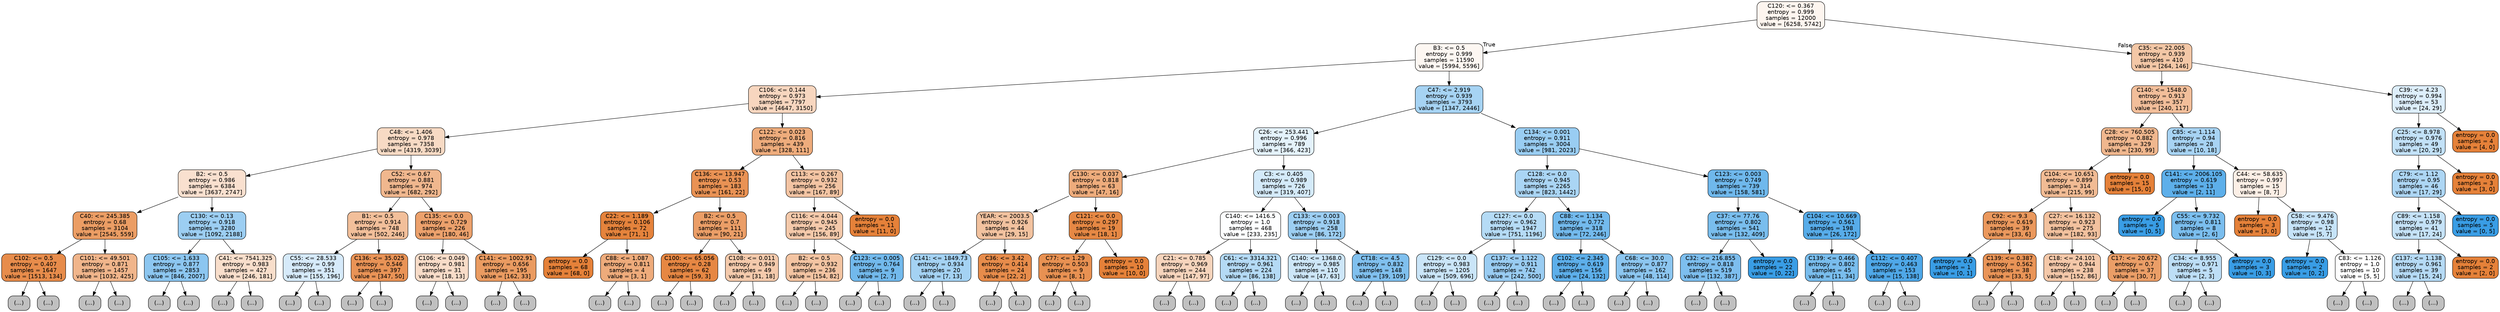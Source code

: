 digraph Tree {
node [shape=box, style="filled, rounded", color="black", fontname=helvetica] ;
edge [fontname=helvetica] ;
0 [label="C120: <= 0.367\nentropy = 0.999\nsamples = 12000\nvalue = [6258, 5742]", fillcolor="#fdf5ef"] ;
1 [label="B3: <= 0.5\nentropy = 0.999\nsamples = 11590\nvalue = [5994, 5596]", fillcolor="#fdf7f2"] ;
0 -> 1 [labeldistance=2.5, labelangle=45, headlabel="True"] ;
2 [label="C106: <= 0.144\nentropy = 0.973\nsamples = 7797\nvalue = [4647, 3150]", fillcolor="#f7d6bf"] ;
1 -> 2 ;
3 [label="C48: <= 1.406\nentropy = 0.978\nsamples = 7358\nvalue = [4319, 3039]", fillcolor="#f7dac4"] ;
2 -> 3 ;
4 [label="B2: <= 0.5\nentropy = 0.986\nsamples = 6384\nvalue = [3637, 2747]", fillcolor="#f9e0cf"] ;
3 -> 4 ;
5 [label="C40: <= 245.385\nentropy = 0.68\nsamples = 3104\nvalue = [2545, 559]", fillcolor="#eb9d64"] ;
4 -> 5 ;
6 [label="C102: <= 0.5\nentropy = 0.407\nsamples = 1647\nvalue = [1513, 134]", fillcolor="#e78c4b"] ;
5 -> 6 ;
7 [label="(...)", fillcolor="#C0C0C0"] ;
6 -> 7 ;
158 [label="(...)", fillcolor="#C0C0C0"] ;
6 -> 158 ;
363 [label="C101: <= 49.501\nentropy = 0.871\nsamples = 1457\nvalue = [1032, 425]", fillcolor="#f0b58b"] ;
5 -> 363 ;
364 [label="(...)", fillcolor="#C0C0C0"] ;
363 -> 364 ;
1037 [label="(...)", fillcolor="#C0C0C0"] ;
363 -> 1037 ;
1124 [label="C130: <= 0.13\nentropy = 0.918\nsamples = 3280\nvalue = [1092, 2188]", fillcolor="#9ccef2"] ;
4 -> 1124 ;
1125 [label="C105: <= 1.633\nentropy = 0.877\nsamples = 2853\nvalue = [846, 2007]", fillcolor="#8cc6f0"] ;
1124 -> 1125 ;
1126 [label="(...)", fillcolor="#C0C0C0"] ;
1125 -> 1126 ;
1863 [label="(...)", fillcolor="#C0C0C0"] ;
1125 -> 1863 ;
2802 [label="C41: <= 7541.325\nentropy = 0.983\nsamples = 427\nvalue = [246, 181]", fillcolor="#f8decb"] ;
1124 -> 2802 ;
2803 [label="(...)", fillcolor="#C0C0C0"] ;
2802 -> 2803 ;
2816 [label="(...)", fillcolor="#C0C0C0"] ;
2802 -> 2816 ;
3057 [label="C52: <= 0.67\nentropy = 0.881\nsamples = 974\nvalue = [682, 292]", fillcolor="#f0b78e"] ;
3 -> 3057 ;
3058 [label="B1: <= 0.5\nentropy = 0.914\nsamples = 748\nvalue = [502, 246]", fillcolor="#f2bf9a"] ;
3057 -> 3058 ;
3059 [label="C55: <= 28.533\nentropy = 0.99\nsamples = 351\nvalue = [155, 196]", fillcolor="#d6eafa"] ;
3058 -> 3059 ;
3060 [label="(...)", fillcolor="#C0C0C0"] ;
3059 -> 3060 ;
3205 [label="(...)", fillcolor="#C0C0C0"] ;
3059 -> 3205 ;
3250 [label="C136: <= 35.025\nentropy = 0.546\nsamples = 397\nvalue = [347, 50]", fillcolor="#e99356"] ;
3058 -> 3250 ;
3251 [label="(...)", fillcolor="#C0C0C0"] ;
3250 -> 3251 ;
3322 [label="(...)", fillcolor="#C0C0C0"] ;
3250 -> 3322 ;
3355 [label="C135: <= 0.0\nentropy = 0.729\nsamples = 226\nvalue = [180, 46]", fillcolor="#eca16c"] ;
3057 -> 3355 ;
3356 [label="C106: <= 0.049\nentropy = 0.981\nsamples = 31\nvalue = [18, 13]", fillcolor="#f8dcc8"] ;
3355 -> 3356 ;
3357 [label="(...)", fillcolor="#C0C0C0"] ;
3356 -> 3357 ;
3380 [label="(...)", fillcolor="#C0C0C0"] ;
3356 -> 3380 ;
3381 [label="C141: <= 1002.91\nentropy = 0.656\nsamples = 195\nvalue = [162, 33]", fillcolor="#ea9b61"] ;
3355 -> 3381 ;
3382 [label="(...)", fillcolor="#C0C0C0"] ;
3381 -> 3382 ;
3383 [label="(...)", fillcolor="#C0C0C0"] ;
3381 -> 3383 ;
3486 [label="C122: <= 0.023\nentropy = 0.816\nsamples = 439\nvalue = [328, 111]", fillcolor="#eeac7c"] ;
2 -> 3486 ;
3487 [label="C136: <= 13.947\nentropy = 0.53\nsamples = 183\nvalue = [161, 22]", fillcolor="#e99254"] ;
3486 -> 3487 ;
3488 [label="C22: <= 1.189\nentropy = 0.106\nsamples = 72\nvalue = [71, 1]", fillcolor="#e5833c"] ;
3487 -> 3488 ;
3489 [label="entropy = 0.0\nsamples = 68\nvalue = [68, 0]", fillcolor="#e58139"] ;
3488 -> 3489 ;
3490 [label="C88: <= 1.087\nentropy = 0.811\nsamples = 4\nvalue = [3, 1]", fillcolor="#eeab7b"] ;
3488 -> 3490 ;
3491 [label="(...)", fillcolor="#C0C0C0"] ;
3490 -> 3491 ;
3492 [label="(...)", fillcolor="#C0C0C0"] ;
3490 -> 3492 ;
3493 [label="B2: <= 0.5\nentropy = 0.7\nsamples = 111\nvalue = [90, 21]", fillcolor="#eb9e67"] ;
3487 -> 3493 ;
3494 [label="C100: <= 65.056\nentropy = 0.28\nsamples = 62\nvalue = [59, 3]", fillcolor="#e68743"] ;
3493 -> 3494 ;
3495 [label="(...)", fillcolor="#C0C0C0"] ;
3494 -> 3495 ;
3506 [label="(...)", fillcolor="#C0C0C0"] ;
3494 -> 3506 ;
3507 [label="C108: <= 0.011\nentropy = 0.949\nsamples = 49\nvalue = [31, 18]", fillcolor="#f4caac"] ;
3493 -> 3507 ;
3508 [label="(...)", fillcolor="#C0C0C0"] ;
3507 -> 3508 ;
3517 [label="(...)", fillcolor="#C0C0C0"] ;
3507 -> 3517 ;
3532 [label="C113: <= 0.267\nentropy = 0.932\nsamples = 256\nvalue = [167, 89]", fillcolor="#f3c4a3"] ;
3486 -> 3532 ;
3533 [label="C116: <= 4.044\nentropy = 0.945\nsamples = 245\nvalue = [156, 89]", fillcolor="#f4c9aa"] ;
3532 -> 3533 ;
3534 [label="B2: <= 0.5\nentropy = 0.932\nsamples = 236\nvalue = [154, 82]", fillcolor="#f3c4a2"] ;
3533 -> 3534 ;
3535 [label="(...)", fillcolor="#C0C0C0"] ;
3534 -> 3535 ;
3564 [label="(...)", fillcolor="#C0C0C0"] ;
3534 -> 3564 ;
3637 [label="C123: <= 0.005\nentropy = 0.764\nsamples = 9\nvalue = [2, 7]", fillcolor="#72b9ec"] ;
3533 -> 3637 ;
3638 [label="(...)", fillcolor="#C0C0C0"] ;
3637 -> 3638 ;
3639 [label="(...)", fillcolor="#C0C0C0"] ;
3637 -> 3639 ;
3648 [label="entropy = 0.0\nsamples = 11\nvalue = [11, 0]", fillcolor="#e58139"] ;
3532 -> 3648 ;
3649 [label="C47: <= 2.919\nentropy = 0.939\nsamples = 3793\nvalue = [1347, 2446]", fillcolor="#a6d3f3"] ;
1 -> 3649 ;
3650 [label="C26: <= 253.441\nentropy = 0.996\nsamples = 789\nvalue = [366, 423]", fillcolor="#e4f2fb"] ;
3649 -> 3650 ;
3651 [label="C130: <= 0.037\nentropy = 0.818\nsamples = 63\nvalue = [47, 16]", fillcolor="#eeac7c"] ;
3650 -> 3651 ;
3652 [label="YEAR: <= 2003.5\nentropy = 0.926\nsamples = 44\nvalue = [29, 15]", fillcolor="#f2c29f"] ;
3651 -> 3652 ;
3653 [label="C141: <= 1849.73\nentropy = 0.934\nsamples = 20\nvalue = [7, 13]", fillcolor="#a4d2f3"] ;
3652 -> 3653 ;
3654 [label="(...)", fillcolor="#C0C0C0"] ;
3653 -> 3654 ;
3663 [label="(...)", fillcolor="#C0C0C0"] ;
3653 -> 3663 ;
3664 [label="C36: <= 3.42\nentropy = 0.414\nsamples = 24\nvalue = [22, 2]", fillcolor="#e78c4b"] ;
3652 -> 3664 ;
3665 [label="(...)", fillcolor="#C0C0C0"] ;
3664 -> 3665 ;
3666 [label="(...)", fillcolor="#C0C0C0"] ;
3664 -> 3666 ;
3669 [label="C121: <= 0.0\nentropy = 0.297\nsamples = 19\nvalue = [18, 1]", fillcolor="#e68844"] ;
3651 -> 3669 ;
3670 [label="C77: <= 1.29\nentropy = 0.503\nsamples = 9\nvalue = [8, 1]", fillcolor="#e89152"] ;
3669 -> 3670 ;
3671 [label="(...)", fillcolor="#C0C0C0"] ;
3670 -> 3671 ;
3672 [label="(...)", fillcolor="#C0C0C0"] ;
3670 -> 3672 ;
3675 [label="entropy = 0.0\nsamples = 10\nvalue = [10, 0]", fillcolor="#e58139"] ;
3669 -> 3675 ;
3676 [label="C3: <= 0.405\nentropy = 0.989\nsamples = 726\nvalue = [319, 407]", fillcolor="#d4eaf9"] ;
3650 -> 3676 ;
3677 [label="C140: <= 1416.5\nentropy = 1.0\nsamples = 468\nvalue = [233, 235]", fillcolor="#fdfeff"] ;
3676 -> 3677 ;
3678 [label="C21: <= 0.785\nentropy = 0.969\nsamples = 244\nvalue = [147, 97]", fillcolor="#f6d4bc"] ;
3677 -> 3678 ;
3679 [label="(...)", fillcolor="#C0C0C0"] ;
3678 -> 3679 ;
3758 [label="(...)", fillcolor="#C0C0C0"] ;
3678 -> 3758 ;
3801 [label="C61: <= 3314.321\nentropy = 0.961\nsamples = 224\nvalue = [86, 138]", fillcolor="#b4daf5"] ;
3677 -> 3801 ;
3802 [label="(...)", fillcolor="#C0C0C0"] ;
3801 -> 3802 ;
3945 [label="(...)", fillcolor="#C0C0C0"] ;
3801 -> 3945 ;
3986 [label="C133: <= 0.003\nentropy = 0.918\nsamples = 258\nvalue = [86, 172]", fillcolor="#9ccef2"] ;
3676 -> 3986 ;
3987 [label="C140: <= 1368.0\nentropy = 0.985\nsamples = 110\nvalue = [47, 63]", fillcolor="#cde6f8"] ;
3986 -> 3987 ;
3988 [label="(...)", fillcolor="#C0C0C0"] ;
3987 -> 3988 ;
3993 [label="(...)", fillcolor="#C0C0C0"] ;
3987 -> 3993 ;
4070 [label="CT18: <= 4.5\nentropy = 0.832\nsamples = 148\nvalue = [39, 109]", fillcolor="#80c0ee"] ;
3986 -> 4070 ;
4071 [label="(...)", fillcolor="#C0C0C0"] ;
4070 -> 4071 ;
4076 [label="(...)", fillcolor="#C0C0C0"] ;
4070 -> 4076 ;
4151 [label="C134: <= 0.001\nentropy = 0.911\nsamples = 3004\nvalue = [981, 2023]", fillcolor="#99cdf2"] ;
3649 -> 4151 ;
4152 [label="C128: <= 0.0\nentropy = 0.945\nsamples = 2265\nvalue = [823, 1442]", fillcolor="#aad5f4"] ;
4151 -> 4152 ;
4153 [label="C127: <= 0.0\nentropy = 0.962\nsamples = 1947\nvalue = [751, 1196]", fillcolor="#b5dbf5"] ;
4152 -> 4153 ;
4154 [label="C129: <= 0.0\nentropy = 0.983\nsamples = 1205\nvalue = [509, 696]", fillcolor="#cae5f8"] ;
4153 -> 4154 ;
4155 [label="(...)", fillcolor="#C0C0C0"] ;
4154 -> 4155 ;
4910 [label="(...)", fillcolor="#C0C0C0"] ;
4154 -> 4910 ;
4927 [label="C137: <= 1.122\nentropy = 0.911\nsamples = 742\nvalue = [242, 500]", fillcolor="#99ccf2"] ;
4153 -> 4927 ;
4928 [label="(...)", fillcolor="#C0C0C0"] ;
4927 -> 4928 ;
5025 [label="(...)", fillcolor="#C0C0C0"] ;
4927 -> 5025 ;
5392 [label="C88: <= 1.134\nentropy = 0.772\nsamples = 318\nvalue = [72, 246]", fillcolor="#73baed"] ;
4152 -> 5392 ;
5393 [label="C102: <= 2.345\nentropy = 0.619\nsamples = 156\nvalue = [24, 132]", fillcolor="#5dafea"] ;
5392 -> 5393 ;
5394 [label="(...)", fillcolor="#C0C0C0"] ;
5393 -> 5394 ;
5421 [label="(...)", fillcolor="#C0C0C0"] ;
5393 -> 5421 ;
5442 [label="C68: <= 30.0\nentropy = 0.877\nsamples = 162\nvalue = [48, 114]", fillcolor="#8cc6f0"] ;
5392 -> 5442 ;
5443 [label="(...)", fillcolor="#C0C0C0"] ;
5442 -> 5443 ;
5444 [label="(...)", fillcolor="#C0C0C0"] ;
5442 -> 5444 ;
5555 [label="C123: <= 0.003\nentropy = 0.749\nsamples = 739\nvalue = [158, 581]", fillcolor="#6fb8ec"] ;
4151 -> 5555 ;
5556 [label="C37: <= 77.76\nentropy = 0.802\nsamples = 541\nvalue = [132, 409]", fillcolor="#79bded"] ;
5555 -> 5556 ;
5557 [label="C32: <= 216.855\nentropy = 0.818\nsamples = 519\nvalue = [132, 387]", fillcolor="#7dbeee"] ;
5556 -> 5557 ;
5558 [label="(...)", fillcolor="#C0C0C0"] ;
5557 -> 5558 ;
5583 [label="(...)", fillcolor="#C0C0C0"] ;
5557 -> 5583 ;
5844 [label="entropy = 0.0\nsamples = 22\nvalue = [0, 22]", fillcolor="#399de5"] ;
5556 -> 5844 ;
5845 [label="C104: <= 10.669\nentropy = 0.561\nsamples = 198\nvalue = [26, 172]", fillcolor="#57ace9"] ;
5555 -> 5845 ;
5846 [label="C139: <= 0.466\nentropy = 0.802\nsamples = 45\nvalue = [11, 34]", fillcolor="#79bded"] ;
5845 -> 5846 ;
5847 [label="(...)", fillcolor="#C0C0C0"] ;
5846 -> 5847 ;
5874 [label="(...)", fillcolor="#C0C0C0"] ;
5846 -> 5874 ;
5875 [label="C112: <= 0.407\nentropy = 0.463\nsamples = 153\nvalue = [15, 138]", fillcolor="#4fa8e8"] ;
5845 -> 5875 ;
5876 [label="(...)", fillcolor="#C0C0C0"] ;
5875 -> 5876 ;
5923 [label="(...)", fillcolor="#C0C0C0"] ;
5875 -> 5923 ;
5930 [label="C35: <= 22.005\nentropy = 0.939\nsamples = 410\nvalue = [264, 146]", fillcolor="#f3c7a6"] ;
0 -> 5930 [labeldistance=2.5, labelangle=-45, headlabel="False"] ;
5931 [label="C140: <= 1548.0\nentropy = 0.913\nsamples = 357\nvalue = [240, 117]", fillcolor="#f2be9a"] ;
5930 -> 5931 ;
5932 [label="C28: <= 760.505\nentropy = 0.882\nsamples = 329\nvalue = [230, 99]", fillcolor="#f0b78e"] ;
5931 -> 5932 ;
5933 [label="C104: <= 10.651\nentropy = 0.899\nsamples = 314\nvalue = [215, 99]", fillcolor="#f1bb94"] ;
5932 -> 5933 ;
5934 [label="C92: <= 9.3\nentropy = 0.619\nsamples = 39\nvalue = [33, 6]", fillcolor="#ea985d"] ;
5933 -> 5934 ;
5935 [label="entropy = 0.0\nsamples = 1\nvalue = [0, 1]", fillcolor="#399de5"] ;
5934 -> 5935 ;
5936 [label="C139: <= 0.387\nentropy = 0.562\nsamples = 38\nvalue = [33, 5]", fillcolor="#e99457"] ;
5934 -> 5936 ;
5937 [label="(...)", fillcolor="#C0C0C0"] ;
5936 -> 5937 ;
5938 [label="(...)", fillcolor="#C0C0C0"] ;
5936 -> 5938 ;
5965 [label="C27: <= 16.132\nentropy = 0.923\nsamples = 275\nvalue = [182, 93]", fillcolor="#f2c19e"] ;
5933 -> 5965 ;
5966 [label="C18: <= 24.101\nentropy = 0.944\nsamples = 238\nvalue = [152, 86]", fillcolor="#f4c8a9"] ;
5965 -> 5966 ;
5967 [label="(...)", fillcolor="#C0C0C0"] ;
5966 -> 5967 ;
6104 [label="(...)", fillcolor="#C0C0C0"] ;
5966 -> 6104 ;
6119 [label="C17: <= 20.672\nentropy = 0.7\nsamples = 37\nvalue = [30, 7]", fillcolor="#eb9e67"] ;
5965 -> 6119 ;
6120 [label="(...)", fillcolor="#C0C0C0"] ;
6119 -> 6120 ;
6137 [label="(...)", fillcolor="#C0C0C0"] ;
6119 -> 6137 ;
6142 [label="entropy = 0.0\nsamples = 15\nvalue = [15, 0]", fillcolor="#e58139"] ;
5932 -> 6142 ;
6143 [label="C85: <= 1.114\nentropy = 0.94\nsamples = 28\nvalue = [10, 18]", fillcolor="#a7d3f3"] ;
5931 -> 6143 ;
6144 [label="C141: <= 2006.105\nentropy = 0.619\nsamples = 13\nvalue = [2, 11]", fillcolor="#5dafea"] ;
6143 -> 6144 ;
6145 [label="entropy = 0.0\nsamples = 5\nvalue = [0, 5]", fillcolor="#399de5"] ;
6144 -> 6145 ;
6146 [label="C55: <= 9.732\nentropy = 0.811\nsamples = 8\nvalue = [2, 6]", fillcolor="#7bbeee"] ;
6144 -> 6146 ;
6147 [label="C34: <= 8.955\nentropy = 0.971\nsamples = 5\nvalue = [2, 3]", fillcolor="#bddef6"] ;
6146 -> 6147 ;
6148 [label="(...)", fillcolor="#C0C0C0"] ;
6147 -> 6148 ;
6151 [label="(...)", fillcolor="#C0C0C0"] ;
6147 -> 6151 ;
6154 [label="entropy = 0.0\nsamples = 3\nvalue = [0, 3]", fillcolor="#399de5"] ;
6146 -> 6154 ;
6155 [label="C44: <= 58.635\nentropy = 0.997\nsamples = 15\nvalue = [8, 7]", fillcolor="#fcefe6"] ;
6143 -> 6155 ;
6156 [label="entropy = 0.0\nsamples = 3\nvalue = [3, 0]", fillcolor="#e58139"] ;
6155 -> 6156 ;
6157 [label="C58: <= 9.476\nentropy = 0.98\nsamples = 12\nvalue = [5, 7]", fillcolor="#c6e3f8"] ;
6155 -> 6157 ;
6158 [label="entropy = 0.0\nsamples = 2\nvalue = [0, 2]", fillcolor="#399de5"] ;
6157 -> 6158 ;
6159 [label="C83: <= 1.126\nentropy = 1.0\nsamples = 10\nvalue = [5, 5]", fillcolor="#ffffff"] ;
6157 -> 6159 ;
6160 [label="(...)", fillcolor="#C0C0C0"] ;
6159 -> 6160 ;
6171 [label="(...)", fillcolor="#C0C0C0"] ;
6159 -> 6171 ;
6176 [label="C39: <= 4.23\nentropy = 0.994\nsamples = 53\nvalue = [24, 29]", fillcolor="#ddeefb"] ;
5930 -> 6176 ;
6177 [label="C25: <= 8.978\nentropy = 0.976\nsamples = 49\nvalue = [20, 29]", fillcolor="#c2e1f7"] ;
6176 -> 6177 ;
6178 [label="C79: <= 1.12\nentropy = 0.95\nsamples = 46\nvalue = [17, 29]", fillcolor="#add6f4"] ;
6177 -> 6178 ;
6179 [label="C89: <= 1.158\nentropy = 0.979\nsamples = 41\nvalue = [17, 24]", fillcolor="#c5e2f7"] ;
6178 -> 6179 ;
6180 [label="C137: <= 1.138\nentropy = 0.961\nsamples = 39\nvalue = [15, 24]", fillcolor="#b5daf5"] ;
6179 -> 6180 ;
6181 [label="(...)", fillcolor="#C0C0C0"] ;
6180 -> 6181 ;
6224 [label="(...)", fillcolor="#C0C0C0"] ;
6180 -> 6224 ;
6225 [label="entropy = 0.0\nsamples = 2\nvalue = [2, 0]", fillcolor="#e58139"] ;
6179 -> 6225 ;
6226 [label="entropy = 0.0\nsamples = 5\nvalue = [0, 5]", fillcolor="#399de5"] ;
6178 -> 6226 ;
6227 [label="entropy = 0.0\nsamples = 3\nvalue = [3, 0]", fillcolor="#e58139"] ;
6177 -> 6227 ;
6228 [label="entropy = 0.0\nsamples = 4\nvalue = [4, 0]", fillcolor="#e58139"] ;
6176 -> 6228 ;
}